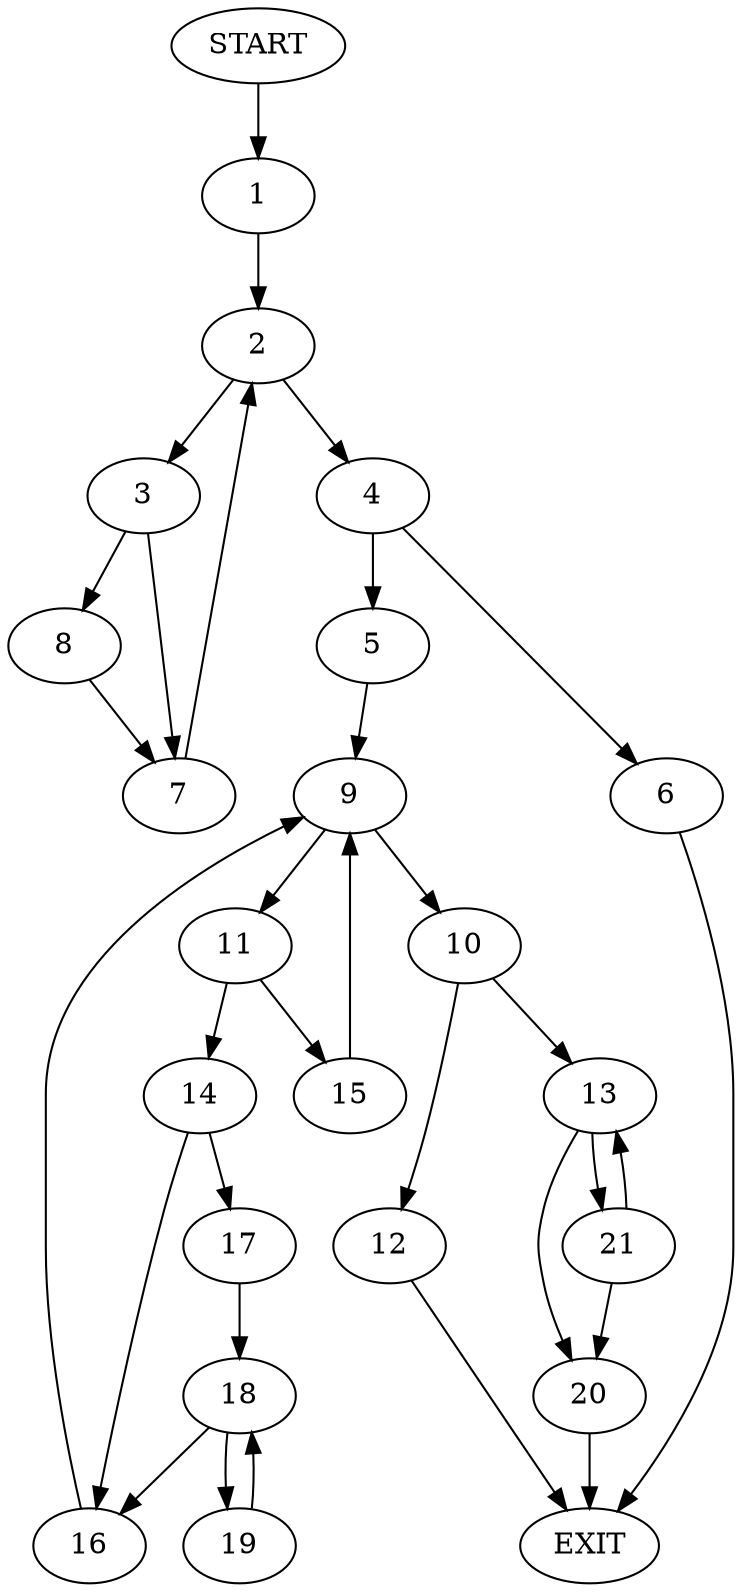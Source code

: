 digraph {
0 [label="START"]
22 [label="EXIT"]
0 -> 1
1 -> 2
2 -> 3
2 -> 4
4 -> 5
4 -> 6
3 -> 7
3 -> 8
8 -> 7
7 -> 2
5 -> 9
6 -> 22
9 -> 10
9 -> 11
10 -> 12
10 -> 13
11 -> 14
11 -> 15
15 -> 9
14 -> 16
14 -> 17
17 -> 18
16 -> 9
18 -> 16
18 -> 19
19 -> 18
12 -> 22
13 -> 20
13 -> 21
21 -> 13
21 -> 20
20 -> 22
}

